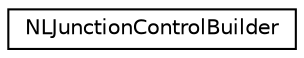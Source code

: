 digraph "Graphical Class Hierarchy"
{
  edge [fontname="Helvetica",fontsize="10",labelfontname="Helvetica",labelfontsize="10"];
  node [fontname="Helvetica",fontsize="10",shape=record];
  rankdir="LR";
  Node0 [label="NLJunctionControlBuilder",height=0.2,width=0.4,color="black", fillcolor="white", style="filled",URL="$d4/de2/class_n_l_junction_control_builder.html",tooltip="Builder of microsim-junctions and tls. "];
}
